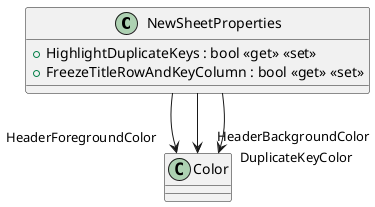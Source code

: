 @startuml
class NewSheetProperties {
    + HighlightDuplicateKeys : bool <<get>> <<set>>
    + FreezeTitleRowAndKeyColumn : bool <<get>> <<set>>
}
NewSheetProperties --> "HeaderForegroundColor" Color
NewSheetProperties --> "HeaderBackgroundColor" Color
NewSheetProperties --> "DuplicateKeyColor" Color
@enduml
